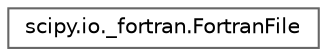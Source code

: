 digraph "Graphical Class Hierarchy"
{
 // LATEX_PDF_SIZE
  bgcolor="transparent";
  edge [fontname=Helvetica,fontsize=10,labelfontname=Helvetica,labelfontsize=10];
  node [fontname=Helvetica,fontsize=10,shape=box,height=0.2,width=0.4];
  rankdir="LR";
  Node0 [id="Node000000",label="scipy.io._fortran.FortranFile",height=0.2,width=0.4,color="grey40", fillcolor="white", style="filled",URL="$da/d6a/classscipy_1_1io_1_1__fortran_1_1FortranFile.html",tooltip=" "];
}
